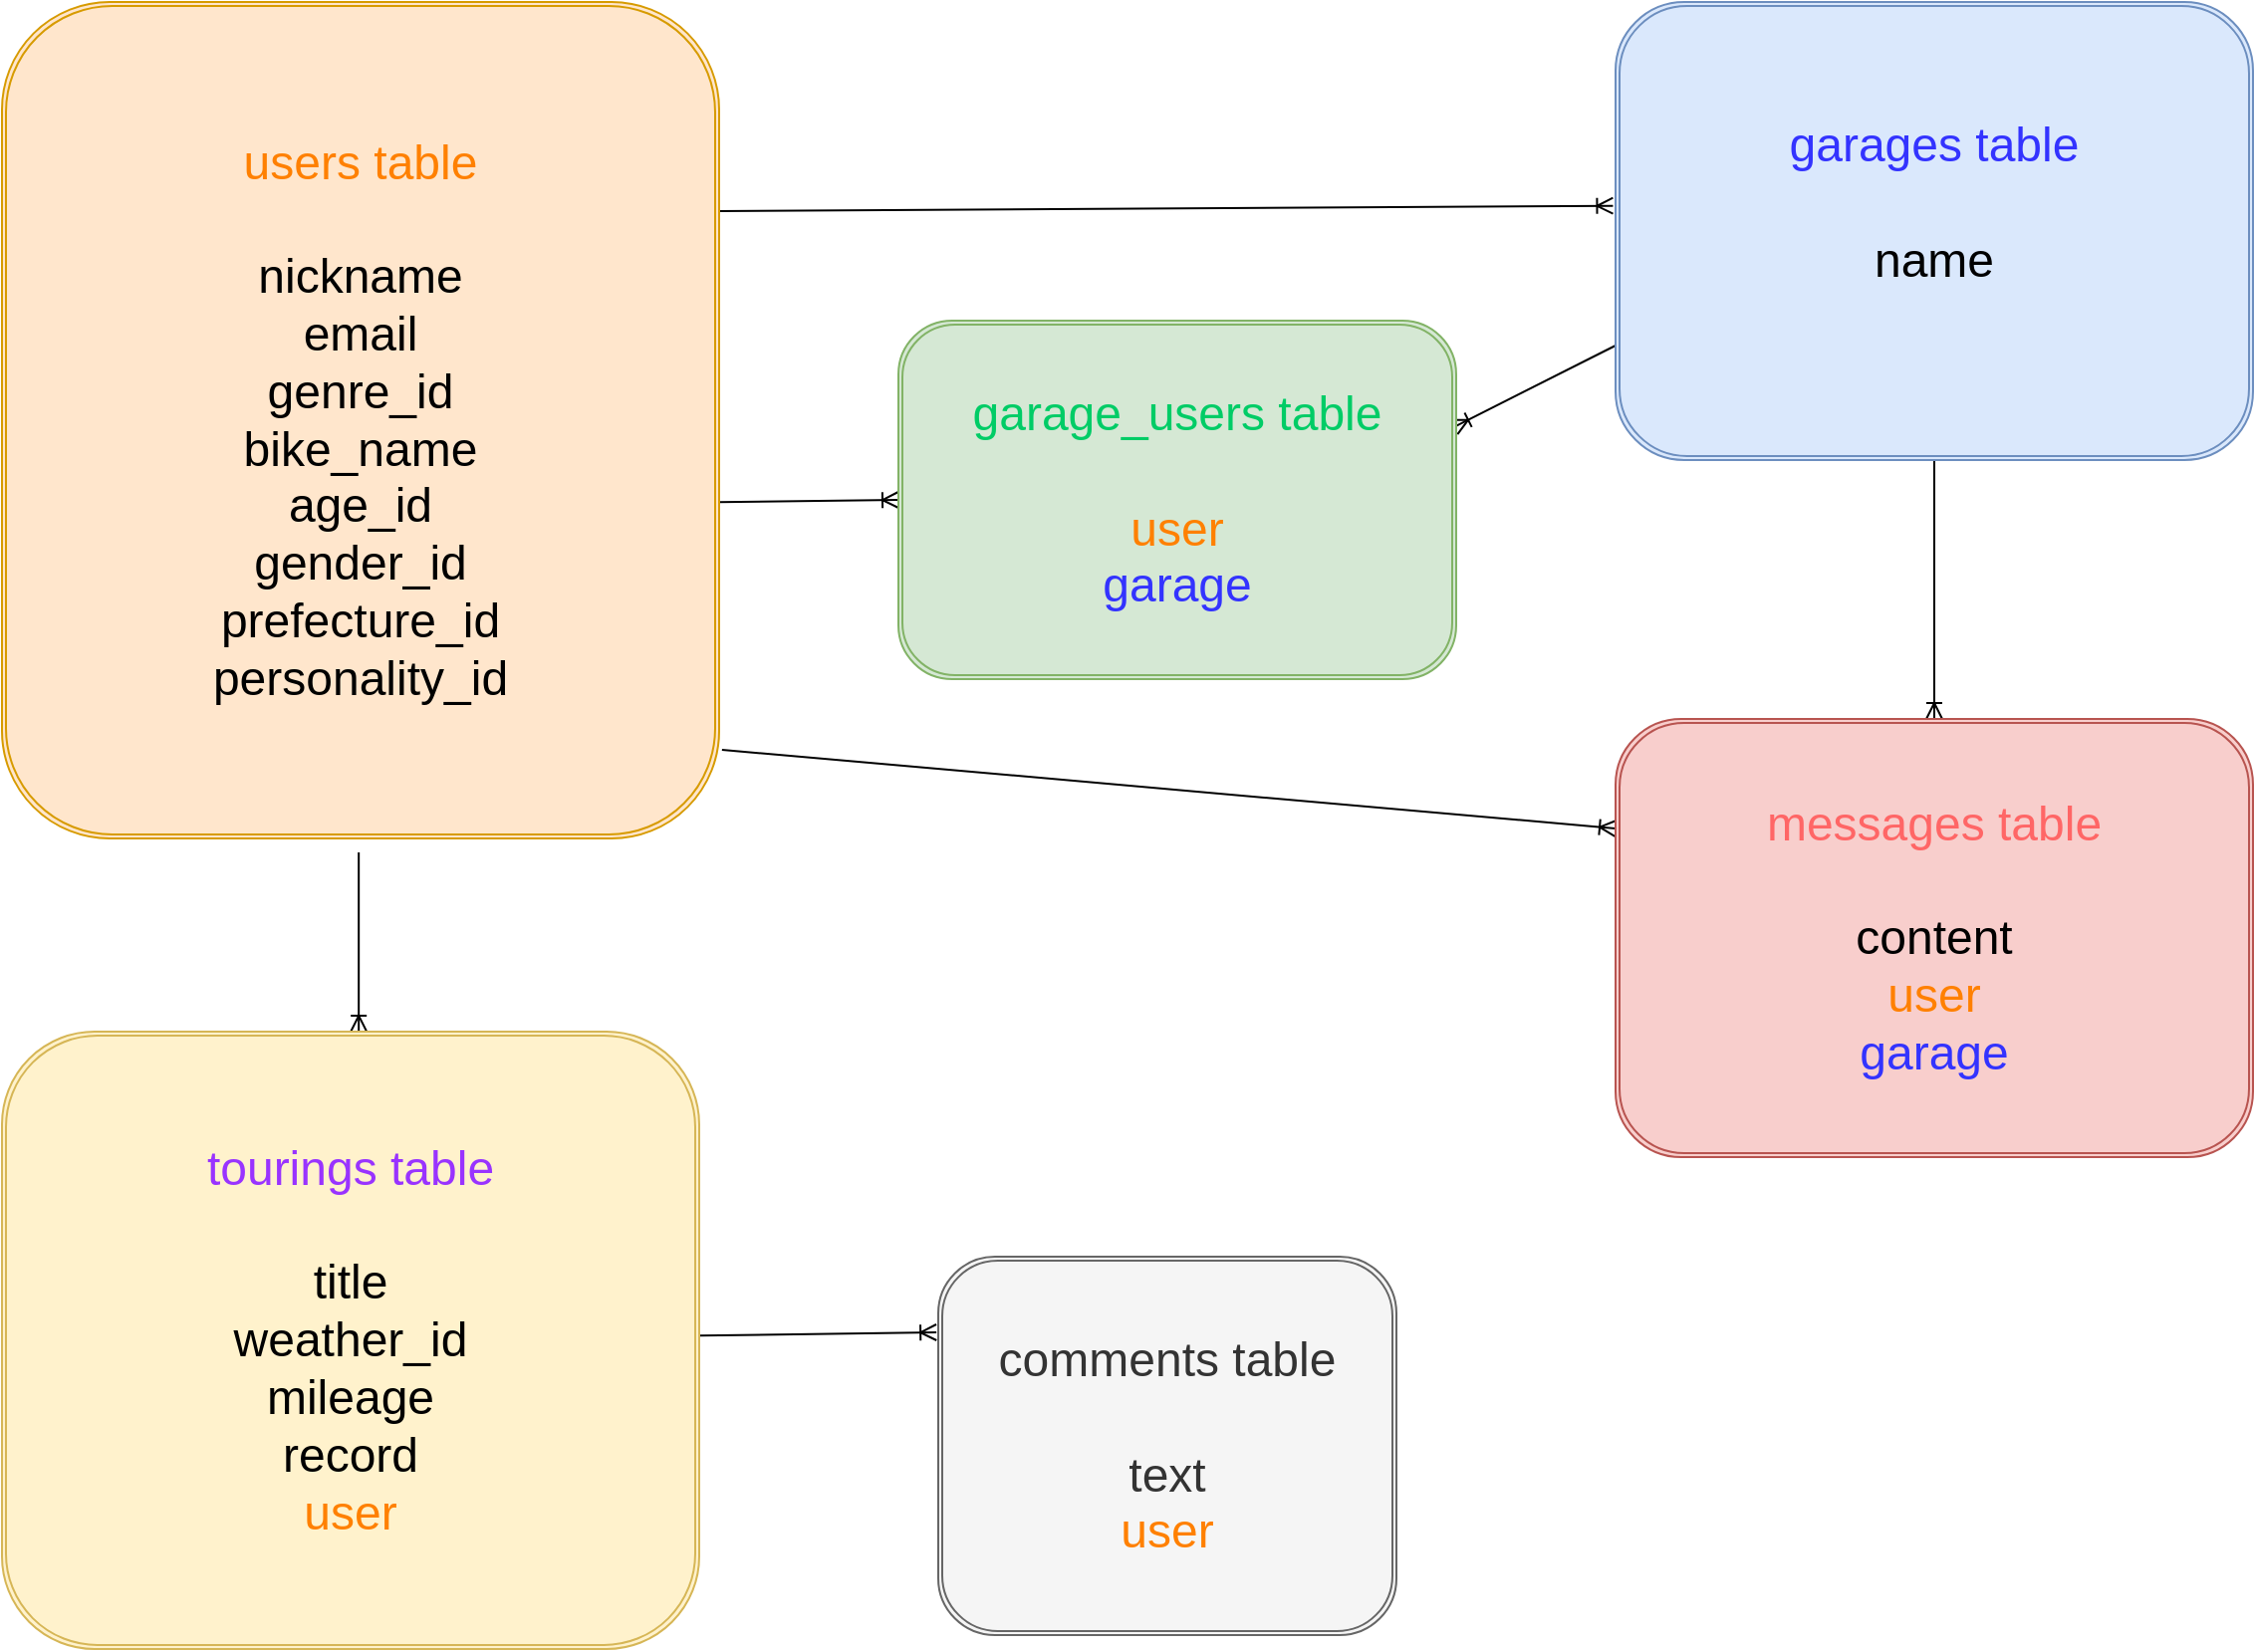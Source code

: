 <mxfile>
    <diagram id="ExUeevvABAvY94j1dYYS" name="ページ1">
        <mxGraphModel dx="786" dy="718" grid="1" gridSize="10" guides="1" tooltips="1" connect="1" arrows="1" fold="1" page="1" pageScale="1" pageWidth="1169" pageHeight="827" math="0" shadow="0">
            <root>
                <mxCell id="0"/>
                <mxCell id="1" parent="0"/>
                <mxCell id="11" style="edgeStyle=none;html=1;exitX=0.999;exitY=0.598;exitDx=0;exitDy=0;entryX=0;entryY=0.5;entryDx=0;entryDy=0;fontSize=24;endArrow=ERoneToMany;endFill=0;exitPerimeter=0;" parent="1" source="3" target="6" edge="1">
                    <mxGeometry relative="1" as="geometry"/>
                </mxCell>
                <mxCell id="20" style="edgeStyle=none;html=1;exitX=1;exitY=0.25;exitDx=0;exitDy=0;entryX=-0.004;entryY=0.445;entryDx=0;entryDy=0;entryPerimeter=0;fontSize=24;fontColor=#FF6666;endArrow=ERoneToMany;endFill=0;" parent="1" source="3" target="4" edge="1">
                    <mxGeometry relative="1" as="geometry"/>
                </mxCell>
                <mxCell id="22" style="edgeStyle=none;html=1;entryX=0;entryY=0.25;entryDx=0;entryDy=0;fontSize=24;fontColor=#FF6666;endArrow=ERoneToMany;endFill=0;exitX=1.004;exitY=0.894;exitDx=0;exitDy=0;exitPerimeter=0;" parent="1" source="3" target="8" edge="1">
                    <mxGeometry relative="1" as="geometry"/>
                </mxCell>
                <mxCell id="26" value="" style="edgeStyle=none;html=1;fontSize=24;fontColor=#FF8000;endArrow=ERoneToMany;endFill=0;" parent="1" edge="1">
                    <mxGeometry relative="1" as="geometry">
                        <mxPoint x="199.09" y="427" as="sourcePoint"/>
                        <mxPoint x="199.09" y="517" as="targetPoint"/>
                    </mxGeometry>
                </mxCell>
                <mxCell id="3" value="&lt;font color=&quot;#ff8000&quot;&gt;users table&lt;br&gt;&lt;/font&gt;&lt;br&gt;nickname&lt;br&gt;email&lt;br&gt;genre_id&lt;br&gt;bike_name&lt;br&gt;age_id&lt;br&gt;gender_id&lt;br&gt;prefecture_id&lt;br&gt;personality_id" style="shape=ext;double=1;rounded=1;whiteSpace=wrap;html=1;fontSize=24;strokeColor=#d79b00;fillColor=#ffe6cc;" parent="1" vertex="1">
                    <mxGeometry x="20" width="360" height="420" as="geometry"/>
                </mxCell>
                <mxCell id="19" style="edgeStyle=none;html=1;exitX=0;exitY=0.75;exitDx=0;exitDy=0;entryX=0.996;entryY=0.297;entryDx=0;entryDy=0;entryPerimeter=0;fontSize=24;fontColor=#FF6666;endArrow=ERoneToMany;endFill=0;" parent="1" source="4" target="6" edge="1">
                    <mxGeometry relative="1" as="geometry"/>
                </mxCell>
                <mxCell id="21" style="edgeStyle=none;html=1;fontSize=24;fontColor=#FF6666;endArrow=ERoneToMany;endFill=0;entryX=0.5;entryY=0;entryDx=0;entryDy=0;" parent="1" source="4" target="8" edge="1">
                    <mxGeometry relative="1" as="geometry">
                        <mxPoint x="1000" y="460" as="targetPoint"/>
                    </mxGeometry>
                </mxCell>
                <mxCell id="4" value="&lt;font style=&quot;font-size: 24px&quot;&gt;&lt;font color=&quot;#3333ff&quot;&gt;garages table&lt;/font&gt;&lt;br&gt;&lt;br&gt;name&lt;br&gt;&lt;br&gt;&lt;/font&gt;" style="shape=ext;double=1;rounded=1;whiteSpace=wrap;html=1;fontSize=18;fillColor=#dae8fc;strokeColor=#6c8ebf;" parent="1" vertex="1">
                    <mxGeometry x="830" width="320" height="230" as="geometry"/>
                </mxCell>
                <mxCell id="6" value="&lt;font color=&quot;#00cc66&quot;&gt;garage_users table&lt;/font&gt;&lt;br&gt;&lt;br&gt;&lt;font color=&quot;#ff8000&quot;&gt;user&lt;/font&gt;&lt;br&gt;&lt;font color=&quot;#3333ff&quot;&gt;garage&lt;/font&gt;" style="shape=ext;double=1;rounded=1;whiteSpace=wrap;html=1;fontSize=24;fillColor=#d5e8d4;strokeColor=#82b366;" parent="1" vertex="1">
                    <mxGeometry x="470" y="160" width="280" height="180" as="geometry"/>
                </mxCell>
                <mxCell id="8" value="&lt;font color=&quot;#ff6666&quot;&gt;messages table&lt;/font&gt;&lt;br&gt;&amp;nbsp;&lt;br&gt;content&lt;br&gt;&lt;font color=&quot;#ff8000&quot;&gt;user&lt;/font&gt;&lt;br&gt;&lt;font color=&quot;#3333ff&quot;&gt;garage&lt;/font&gt;" style="shape=ext;double=1;rounded=1;whiteSpace=wrap;html=1;fontSize=24;glass=0;shadow=0;fillColor=#f8cecc;strokeColor=#b85450;" parent="1" vertex="1">
                    <mxGeometry x="830" y="360" width="320" height="220" as="geometry"/>
                </mxCell>
                <mxCell id="28" style="edgeStyle=none;html=1;entryX=-0.004;entryY=0.2;entryDx=0;entryDy=0;entryPerimeter=0;fontSize=24;fontColor=#FF8000;endArrow=ERoneToMany;endFill=0;" parent="1" source="25" target="27" edge="1">
                    <mxGeometry relative="1" as="geometry"/>
                </mxCell>
                <mxCell id="25" value="&lt;font color=&quot;#9933ff&quot;&gt;tourings table&lt;br&gt;&lt;/font&gt;&lt;br&gt;title&lt;br&gt;weather_id&lt;br&gt;mileage&lt;br&gt;record&lt;br&gt;&lt;font color=&quot;#ff8000&quot;&gt;user&lt;/font&gt;" style="shape=ext;double=1;rounded=1;whiteSpace=wrap;html=1;shadow=0;glass=0;fontSize=24;strokeColor=#d6b656;fillColor=#fff2cc;" parent="1" vertex="1">
                    <mxGeometry x="20" y="517" width="350" height="310" as="geometry"/>
                </mxCell>
                <mxCell id="27" value="comments table&lt;br&gt;&lt;br&gt;text&lt;br&gt;&lt;font color=&quot;#ff8000&quot;&gt;user&lt;/font&gt;" style="shape=ext;double=1;rounded=1;whiteSpace=wrap;html=1;shadow=0;glass=0;fontSize=24;strokeColor=#666666;fillColor=#f5f5f5;fontColor=#333333;" parent="1" vertex="1">
                    <mxGeometry x="490" y="630" width="230" height="190" as="geometry"/>
                </mxCell>
            </root>
        </mxGraphModel>
    </diagram>
    <diagram id="QsSHxv25ZM96fE8dPBaE" name="ページ2">
        <mxGraphModel dx="786" dy="718" grid="1" gridSize="10" guides="1" tooltips="1" connect="1" arrows="1" fold="1" page="1" pageScale="1" pageWidth="1169" pageHeight="827" math="0" shadow="0">
            <root>
                <mxCell id="nghH1WyYiIHBlWVFCKjT-0"/>
                <mxCell id="nghH1WyYiIHBlWVFCKjT-1" parent="nghH1WyYiIHBlWVFCKjT-0"/>
                <mxCell id="nghH1WyYiIHBlWVFCKjT-16" style="edgeStyle=none;html=1;entryX=0.5;entryY=0;entryDx=0;entryDy=0;" parent="nghH1WyYiIHBlWVFCKjT-1" source="nghH1WyYiIHBlWVFCKjT-2" target="nghH1WyYiIHBlWVFCKjT-5" edge="1">
                    <mxGeometry relative="1" as="geometry"/>
                </mxCell>
                <mxCell id="nghH1WyYiIHBlWVFCKjT-17" style="edgeStyle=none;html=1;entryX=0.75;entryY=0;entryDx=0;entryDy=0;" parent="nghH1WyYiIHBlWVFCKjT-1" source="nghH1WyYiIHBlWVFCKjT-2" target="nghH1WyYiIHBlWVFCKjT-6" edge="1">
                    <mxGeometry relative="1" as="geometry"/>
                </mxCell>
                <mxCell id="nghH1WyYiIHBlWVFCKjT-19" value="" style="edgeStyle=none;html=1;" parent="nghH1WyYiIHBlWVFCKjT-1" source="nghH1WyYiIHBlWVFCKjT-2" target="nghH1WyYiIHBlWVFCKjT-4" edge="1">
                    <mxGeometry relative="1" as="geometry"/>
                </mxCell>
                <mxCell id="nghH1WyYiIHBlWVFCKjT-20" style="edgeStyle=none;html=1;entryX=0.5;entryY=0;entryDx=0;entryDy=0;" parent="nghH1WyYiIHBlWVFCKjT-1" source="nghH1WyYiIHBlWVFCKjT-2" target="nghH1WyYiIHBlWVFCKjT-3" edge="1">
                    <mxGeometry relative="1" as="geometry"/>
                </mxCell>
                <mxCell id="nghH1WyYiIHBlWVFCKjT-2" value="topページ" style="rounded=1;whiteSpace=wrap;html=1;" parent="nghH1WyYiIHBlWVFCKjT-1" vertex="1">
                    <mxGeometry x="120" y="80" width="160" height="120" as="geometry"/>
                </mxCell>
                <mxCell id="nghH1WyYiIHBlWVFCKjT-28" style="edgeStyle=none;html=1;entryX=0;entryY=0.5;entryDx=0;entryDy=0;" parent="nghH1WyYiIHBlWVFCKjT-1" source="nghH1WyYiIHBlWVFCKjT-3" target="nghH1WyYiIHBlWVFCKjT-14" edge="1">
                    <mxGeometry relative="1" as="geometry"/>
                </mxCell>
                <mxCell id="nghH1WyYiIHBlWVFCKjT-29" style="edgeStyle=none;html=1;entryX=-0.006;entryY=0.123;entryDx=0;entryDy=0;entryPerimeter=0;" parent="nghH1WyYiIHBlWVFCKjT-1" source="nghH1WyYiIHBlWVFCKjT-3" target="nghH1WyYiIHBlWVFCKjT-13" edge="1">
                    <mxGeometry relative="1" as="geometry"/>
                </mxCell>
                <mxCell id="nghH1WyYiIHBlWVFCKjT-3" value="garage indexページ&lt;br&gt;（ログイン中メンバーとのチャットルーム一覧)" style="rounded=1;whiteSpace=wrap;html=1;" parent="nghH1WyYiIHBlWVFCKjT-1" vertex="1">
                    <mxGeometry x="320" y="400" width="210" height="60" as="geometry"/>
                </mxCell>
                <mxCell id="nghH1WyYiIHBlWVFCKjT-21" style="edgeStyle=none;html=1;entryX=0;entryY=0.75;entryDx=0;entryDy=0;" parent="nghH1WyYiIHBlWVFCKjT-1" source="nghH1WyYiIHBlWVFCKjT-4" target="nghH1WyYiIHBlWVFCKjT-8" edge="1">
                    <mxGeometry relative="1" as="geometry"/>
                </mxCell>
                <mxCell id="nghH1WyYiIHBlWVFCKjT-23" style="edgeStyle=none;html=1;entryX=0;entryY=0.5;entryDx=0;entryDy=0;" parent="nghH1WyYiIHBlWVFCKjT-1" source="nghH1WyYiIHBlWVFCKjT-4" target="nghH1WyYiIHBlWVFCKjT-7" edge="1">
                    <mxGeometry relative="1" as="geometry"/>
                </mxCell>
                <mxCell id="nghH1WyYiIHBlWVFCKjT-26" style="edgeStyle=none;html=1;entryX=0;entryY=0.5;entryDx=0;entryDy=0;" parent="nghH1WyYiIHBlWVFCKjT-1" source="nghH1WyYiIHBlWVFCKjT-4" target="nghH1WyYiIHBlWVFCKjT-11" edge="1">
                    <mxGeometry relative="1" as="geometry"/>
                </mxCell>
                <mxCell id="nghH1WyYiIHBlWVFCKjT-4" value="touring indexページ&lt;br&gt;（ツーリング記録、日記一覧)" style="rounded=1;whiteSpace=wrap;html=1;" parent="nghH1WyYiIHBlWVFCKjT-1" vertex="1">
                    <mxGeometry x="320" y="110" width="200" height="60" as="geometry"/>
                </mxCell>
                <mxCell id="nghH1WyYiIHBlWVFCKjT-5" value="userログイン" style="rounded=1;whiteSpace=wrap;html=1;" parent="nghH1WyYiIHBlWVFCKjT-1" vertex="1">
                    <mxGeometry x="200" y="250" width="90" height="60" as="geometry"/>
                </mxCell>
                <mxCell id="nghH1WyYiIHBlWVFCKjT-6" value="user新規登録" style="rounded=1;whiteSpace=wrap;html=1;" parent="nghH1WyYiIHBlWVFCKjT-1" vertex="1">
                    <mxGeometry x="80" y="250" width="90" height="60" as="geometry"/>
                </mxCell>
                <mxCell id="nghH1WyYiIHBlWVFCKjT-36" style="edgeStyle=none;html=1;" parent="nghH1WyYiIHBlWVFCKjT-1" source="nghH1WyYiIHBlWVFCKjT-7" edge="1">
                    <mxGeometry relative="1" as="geometry">
                        <mxPoint x="660" y="240" as="targetPoint"/>
                    </mxGeometry>
                </mxCell>
                <mxCell id="nghH1WyYiIHBlWVFCKjT-7" value="自身のtouring new(作成)ページ" style="rounded=1;whiteSpace=wrap;html=1;" parent="nghH1WyYiIHBlWVFCKjT-1" vertex="1">
                    <mxGeometry x="560" y="140" width="200" height="60" as="geometry"/>
                </mxCell>
                <mxCell id="nghH1WyYiIHBlWVFCKjT-25" style="edgeStyle=none;html=1;entryX=0;entryY=0.5;entryDx=0;entryDy=0;" parent="nghH1WyYiIHBlWVFCKjT-1" source="nghH1WyYiIHBlWVFCKjT-8" target="nghH1WyYiIHBlWVFCKjT-10" edge="1">
                    <mxGeometry relative="1" as="geometry"/>
                </mxCell>
                <mxCell id="nghH1WyYiIHBlWVFCKjT-8" value="他者のtouring show(詳細)ページ" style="rounded=1;whiteSpace=wrap;html=1;" parent="nghH1WyYiIHBlWVFCKjT-1" vertex="1">
                    <mxGeometry x="560" y="60" width="200" height="60" as="geometry"/>
                </mxCell>
                <mxCell id="nghH1WyYiIHBlWVFCKjT-10" value="touring comment投稿ページ" style="rounded=1;whiteSpace=wrap;html=1;" parent="nghH1WyYiIHBlWVFCKjT-1" vertex="1">
                    <mxGeometry x="800" y="60" width="200" height="60" as="geometry"/>
                </mxCell>
                <mxCell id="nghH1WyYiIHBlWVFCKjT-27" style="edgeStyle=none;html=1;entryX=0;entryY=0.5;entryDx=0;entryDy=0;" parent="nghH1WyYiIHBlWVFCKjT-1" source="nghH1WyYiIHBlWVFCKjT-11" target="nghH1WyYiIHBlWVFCKjT-12" edge="1">
                    <mxGeometry relative="1" as="geometry"/>
                </mxCell>
                <mxCell id="nghH1WyYiIHBlWVFCKjT-11" value="userマイページ" style="rounded=1;whiteSpace=wrap;html=1;" parent="nghH1WyYiIHBlWVFCKjT-1" vertex="1">
                    <mxGeometry x="560" y="240" width="120" height="60" as="geometry"/>
                </mxCell>
                <mxCell id="nghH1WyYiIHBlWVFCKjT-12" value="userマイページ編集ページ&lt;br&gt;(user新規登録画面流用)" style="rounded=1;whiteSpace=wrap;html=1;" parent="nghH1WyYiIHBlWVFCKjT-1" vertex="1">
                    <mxGeometry x="720" y="240" width="160" height="60" as="geometry"/>
                </mxCell>
                <mxCell id="nghH1WyYiIHBlWVFCKjT-30" style="edgeStyle=none;html=1;entryX=0.605;entryY=0.987;entryDx=0;entryDy=0;entryPerimeter=0;" parent="nghH1WyYiIHBlWVFCKjT-1" source="nghH1WyYiIHBlWVFCKjT-13" target="nghH1WyYiIHBlWVFCKjT-14" edge="1">
                    <mxGeometry relative="1" as="geometry">
                        <Array as="points"/>
                    </mxGeometry>
                </mxCell>
                <mxCell id="nghH1WyYiIHBlWVFCKjT-13" value="garage new(新規ルーム作成)ページ" style="rounded=1;whiteSpace=wrap;html=1;" parent="nghH1WyYiIHBlWVFCKjT-1" vertex="1">
                    <mxGeometry x="570" y="520" width="220" height="60" as="geometry"/>
                </mxCell>
                <mxCell id="nghH1WyYiIHBlWVFCKjT-14" value="garage show&lt;br&gt;（チャットを行う）" style="rounded=1;whiteSpace=wrap;html=1;" parent="nghH1WyYiIHBlWVFCKjT-1" vertex="1">
                    <mxGeometry x="560" y="400" width="200" height="60" as="geometry"/>
                </mxCell>
                <mxCell id="nghH1WyYiIHBlWVFCKjT-32" value="画面遷移図" style="rounded=0;whiteSpace=wrap;html=1;" parent="nghH1WyYiIHBlWVFCKjT-1" vertex="1">
                    <mxGeometry x="60" y="10" width="160" height="30" as="geometry"/>
                </mxCell>
            </root>
        </mxGraphModel>
    </diagram>
</mxfile>